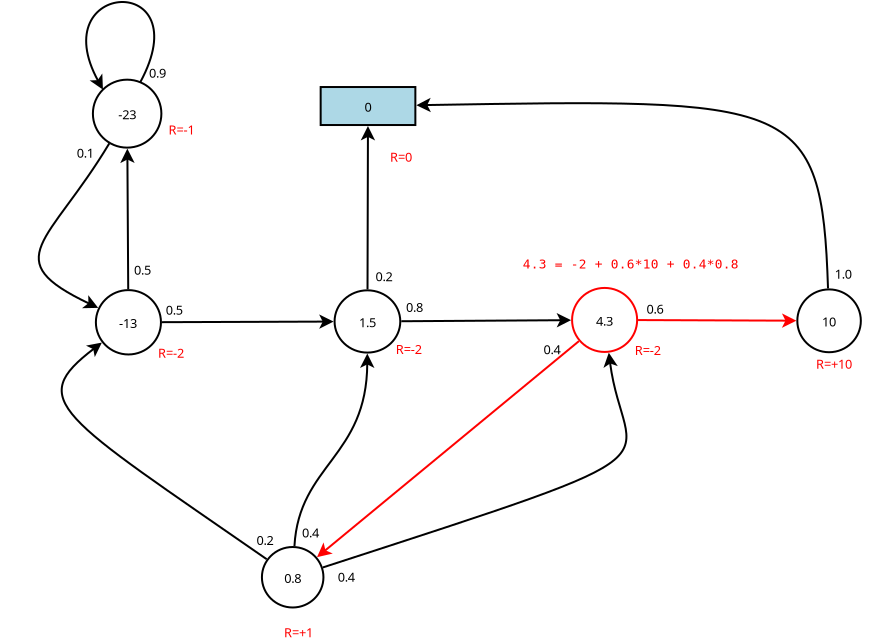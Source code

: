 <?xml version="1.0" encoding="UTF-8"?>
<dia:diagram xmlns:dia="http://www.lysator.liu.se/~alla/dia/">
  <dia:layer name="背景" visible="true" connectable="true" active="true">
    <dia:object type="Flowchart - Ellipse" version="0" id="O0">
      <dia:attribute name="obj_pos">
        <dia:point val="33.027,24.981"/>
      </dia:attribute>
      <dia:attribute name="obj_bb">
        <dia:rectangle val="32.977,24.931;36.332,28.249"/>
      </dia:attribute>
      <dia:attribute name="elem_corner">
        <dia:point val="33.027,24.981"/>
      </dia:attribute>
      <dia:attribute name="elem_width">
        <dia:real val="3.254"/>
      </dia:attribute>
      <dia:attribute name="elem_height">
        <dia:real val="3.218"/>
      </dia:attribute>
      <dia:attribute name="border_width">
        <dia:real val="0.1"/>
      </dia:attribute>
      <dia:attribute name="show_background">
        <dia:boolean val="true"/>
      </dia:attribute>
      <dia:attribute name="padding">
        <dia:real val="0.354"/>
      </dia:attribute>
      <dia:attribute name="text">
        <dia:composite type="text">
          <dia:attribute name="string">
            <dia:string>#-13#</dia:string>
          </dia:attribute>
          <dia:attribute name="font">
            <dia:font family="sans" style="0" name="Helvetica"/>
          </dia:attribute>
          <dia:attribute name="height">
            <dia:real val="0.8"/>
          </dia:attribute>
          <dia:attribute name="pos">
            <dia:point val="34.654,26.932"/>
          </dia:attribute>
          <dia:attribute name="color">
            <dia:color val="#000000ff"/>
          </dia:attribute>
          <dia:attribute name="alignment">
            <dia:enum val="1"/>
          </dia:attribute>
        </dia:composite>
      </dia:attribute>
    </dia:object>
    <dia:object type="Flowchart - Ellipse" version="0" id="O1">
      <dia:attribute name="obj_pos">
        <dia:point val="44.962,24.992"/>
      </dia:attribute>
      <dia:attribute name="obj_bb">
        <dia:rectangle val="44.912,24.942;48.297,28.155"/>
      </dia:attribute>
      <dia:attribute name="elem_corner">
        <dia:point val="44.962,24.992"/>
      </dia:attribute>
      <dia:attribute name="elem_width">
        <dia:real val="3.285"/>
      </dia:attribute>
      <dia:attribute name="elem_height">
        <dia:real val="3.113"/>
      </dia:attribute>
      <dia:attribute name="border_width">
        <dia:real val="0.1"/>
      </dia:attribute>
      <dia:attribute name="show_background">
        <dia:boolean val="true"/>
      </dia:attribute>
      <dia:attribute name="padding">
        <dia:real val="0.354"/>
      </dia:attribute>
      <dia:attribute name="text">
        <dia:composite type="text">
          <dia:attribute name="string">
            <dia:string>#1.5#</dia:string>
          </dia:attribute>
          <dia:attribute name="font">
            <dia:font family="sans" style="0" name="Helvetica"/>
          </dia:attribute>
          <dia:attribute name="height">
            <dia:real val="0.8"/>
          </dia:attribute>
          <dia:attribute name="pos">
            <dia:point val="46.605,26.892"/>
          </dia:attribute>
          <dia:attribute name="color">
            <dia:color val="#000000ff"/>
          </dia:attribute>
          <dia:attribute name="alignment">
            <dia:enum val="1"/>
          </dia:attribute>
        </dia:composite>
      </dia:attribute>
    </dia:object>
    <dia:object type="Flowchart - Ellipse" version="0" id="O2">
      <dia:attribute name="obj_pos">
        <dia:point val="56.837,24.872"/>
      </dia:attribute>
      <dia:attribute name="obj_bb">
        <dia:rectangle val="56.786,24.822;60.139,28.123"/>
      </dia:attribute>
      <dia:attribute name="elem_corner">
        <dia:point val="56.837,24.872"/>
      </dia:attribute>
      <dia:attribute name="elem_width">
        <dia:real val="3.253"/>
      </dia:attribute>
      <dia:attribute name="elem_height">
        <dia:real val="3.201"/>
      </dia:attribute>
      <dia:attribute name="border_width">
        <dia:real val="0.1"/>
      </dia:attribute>
      <dia:attribute name="border_color">
        <dia:color val="#ff0000ff"/>
      </dia:attribute>
      <dia:attribute name="show_background">
        <dia:boolean val="true"/>
      </dia:attribute>
      <dia:attribute name="padding">
        <dia:real val="0.354"/>
      </dia:attribute>
      <dia:attribute name="text">
        <dia:composite type="text">
          <dia:attribute name="string">
            <dia:string>#4.3#</dia:string>
          </dia:attribute>
          <dia:attribute name="font">
            <dia:font family="sans" style="0" name="Helvetica"/>
          </dia:attribute>
          <dia:attribute name="height">
            <dia:real val="0.8"/>
          </dia:attribute>
          <dia:attribute name="pos">
            <dia:point val="58.463,26.815"/>
          </dia:attribute>
          <dia:attribute name="color">
            <dia:color val="#000000ff"/>
          </dia:attribute>
          <dia:attribute name="alignment">
            <dia:enum val="1"/>
          </dia:attribute>
        </dia:composite>
      </dia:attribute>
    </dia:object>
    <dia:object type="Flowchart - Ellipse" version="0" id="O3">
      <dia:attribute name="obj_pos">
        <dia:point val="32.878,14.459"/>
      </dia:attribute>
      <dia:attribute name="obj_bb">
        <dia:rectangle val="32.828,14.409;36.352,17.907"/>
      </dia:attribute>
      <dia:attribute name="elem_corner">
        <dia:point val="32.878,14.459"/>
      </dia:attribute>
      <dia:attribute name="elem_width">
        <dia:real val="3.424"/>
      </dia:attribute>
      <dia:attribute name="elem_height">
        <dia:real val="3.398"/>
      </dia:attribute>
      <dia:attribute name="show_background">
        <dia:boolean val="true"/>
      </dia:attribute>
      <dia:attribute name="padding">
        <dia:real val="0.354"/>
      </dia:attribute>
      <dia:attribute name="text">
        <dia:composite type="text">
          <dia:attribute name="string">
            <dia:string>#-23#</dia:string>
          </dia:attribute>
          <dia:attribute name="font">
            <dia:font family="sans" style="0" name="Helvetica"/>
          </dia:attribute>
          <dia:attribute name="height">
            <dia:real val="0.8"/>
          </dia:attribute>
          <dia:attribute name="pos">
            <dia:point val="34.59,16.501"/>
          </dia:attribute>
          <dia:attribute name="color">
            <dia:color val="#000000ff"/>
          </dia:attribute>
          <dia:attribute name="alignment">
            <dia:enum val="1"/>
          </dia:attribute>
        </dia:composite>
      </dia:attribute>
    </dia:object>
    <dia:object type="Flowchart - Ellipse" version="0" id="O4">
      <dia:attribute name="obj_pos">
        <dia:point val="41.329,37.826"/>
      </dia:attribute>
      <dia:attribute name="obj_bb">
        <dia:rectangle val="41.279,37.776;44.455,40.9"/>
      </dia:attribute>
      <dia:attribute name="elem_corner">
        <dia:point val="41.329,37.826"/>
      </dia:attribute>
      <dia:attribute name="elem_width">
        <dia:real val="3.076"/>
      </dia:attribute>
      <dia:attribute name="elem_height">
        <dia:real val="3.024"/>
      </dia:attribute>
      <dia:attribute name="show_background">
        <dia:boolean val="true"/>
      </dia:attribute>
      <dia:attribute name="padding">
        <dia:real val="0.354"/>
      </dia:attribute>
      <dia:attribute name="text">
        <dia:composite type="text">
          <dia:attribute name="string">
            <dia:string>#0.8#</dia:string>
          </dia:attribute>
          <dia:attribute name="font">
            <dia:font family="sans" style="0" name="Helvetica"/>
          </dia:attribute>
          <dia:attribute name="height">
            <dia:real val="0.8"/>
          </dia:attribute>
          <dia:attribute name="pos">
            <dia:point val="42.867,39.68"/>
          </dia:attribute>
          <dia:attribute name="color">
            <dia:color val="#000000ff"/>
          </dia:attribute>
          <dia:attribute name="alignment">
            <dia:enum val="1"/>
          </dia:attribute>
        </dia:composite>
      </dia:attribute>
    </dia:object>
    <dia:object type="Flowchart - Ellipse" version="0" id="O5">
      <dia:attribute name="obj_pos">
        <dia:point val="68.099,24.946"/>
      </dia:attribute>
      <dia:attribute name="obj_bb">
        <dia:rectangle val="68.049,24.896;71.325,28.137"/>
      </dia:attribute>
      <dia:attribute name="elem_corner">
        <dia:point val="68.099,24.946"/>
      </dia:attribute>
      <dia:attribute name="elem_width">
        <dia:real val="3.176"/>
      </dia:attribute>
      <dia:attribute name="elem_height">
        <dia:real val="3.141"/>
      </dia:attribute>
      <dia:attribute name="show_background">
        <dia:boolean val="true"/>
      </dia:attribute>
      <dia:attribute name="padding">
        <dia:real val="0.354"/>
      </dia:attribute>
      <dia:attribute name="text">
        <dia:composite type="text">
          <dia:attribute name="string">
            <dia:string>#10#</dia:string>
          </dia:attribute>
          <dia:attribute name="font">
            <dia:font family="sans" style="0" name="Helvetica"/>
          </dia:attribute>
          <dia:attribute name="height">
            <dia:real val="0.8"/>
          </dia:attribute>
          <dia:attribute name="pos">
            <dia:point val="69.687,26.859"/>
          </dia:attribute>
          <dia:attribute name="color">
            <dia:color val="#000000ff"/>
          </dia:attribute>
          <dia:attribute name="alignment">
            <dia:enum val="1"/>
          </dia:attribute>
        </dia:composite>
      </dia:attribute>
    </dia:object>
    <dia:object type="Standard - Line" version="0" id="O6">
      <dia:attribute name="obj_pos">
        <dia:point val="36.331,26.584"/>
      </dia:attribute>
      <dia:attribute name="obj_bb">
        <dia:rectangle val="36.28,26.195;44.962,26.919"/>
      </dia:attribute>
      <dia:attribute name="conn_endpoints">
        <dia:point val="36.331,26.584"/>
        <dia:point val="44.912,26.555"/>
      </dia:attribute>
      <dia:attribute name="numcp">
        <dia:int val="1"/>
      </dia:attribute>
      <dia:attribute name="end_arrow">
        <dia:enum val="22"/>
      </dia:attribute>
      <dia:attribute name="end_arrow_length">
        <dia:real val="0.5"/>
      </dia:attribute>
      <dia:attribute name="end_arrow_width">
        <dia:real val="0.5"/>
      </dia:attribute>
      <dia:connections>
        <dia:connection handle="0" to="O0" connection="16"/>
        <dia:connection handle="1" to="O1" connection="16"/>
      </dia:connections>
    </dia:object>
    <dia:object type="Standard - Line" version="0" id="O7">
      <dia:attribute name="obj_pos">
        <dia:point val="48.297,26.538"/>
      </dia:attribute>
      <dia:attribute name="obj_bb">
        <dia:rectangle val="48.247,26.126;56.837,26.849"/>
      </dia:attribute>
      <dia:attribute name="conn_endpoints">
        <dia:point val="48.297,26.538"/>
        <dia:point val="56.786,26.483"/>
      </dia:attribute>
      <dia:attribute name="numcp">
        <dia:int val="1"/>
      </dia:attribute>
      <dia:attribute name="end_arrow">
        <dia:enum val="22"/>
      </dia:attribute>
      <dia:attribute name="end_arrow_length">
        <dia:real val="0.5"/>
      </dia:attribute>
      <dia:attribute name="end_arrow_width">
        <dia:real val="0.5"/>
      </dia:attribute>
      <dia:connections>
        <dia:connection handle="0" to="O1" connection="16"/>
        <dia:connection handle="1" to="O2" connection="16"/>
      </dia:connections>
    </dia:object>
    <dia:object type="Standard - Line" version="0" id="O8">
      <dia:attribute name="obj_pos">
        <dia:point val="60.134,26.479"/>
      </dia:attribute>
      <dia:attribute name="obj_bb">
        <dia:rectangle val="60.084,26.145;68.101,26.869"/>
      </dia:attribute>
      <dia:attribute name="conn_endpoints">
        <dia:point val="60.134,26.479"/>
        <dia:point val="68.051,26.51"/>
      </dia:attribute>
      <dia:attribute name="numcp">
        <dia:int val="1"/>
      </dia:attribute>
      <dia:attribute name="line_color">
        <dia:color val="#ff0000ff"/>
      </dia:attribute>
      <dia:attribute name="end_arrow">
        <dia:enum val="22"/>
      </dia:attribute>
      <dia:attribute name="end_arrow_length">
        <dia:real val="0.5"/>
      </dia:attribute>
      <dia:attribute name="end_arrow_width">
        <dia:real val="0.5"/>
      </dia:attribute>
      <dia:connections>
        <dia:connection handle="0" to="O2" connection="16"/>
        <dia:connection handle="1" to="O5" connection="16"/>
      </dia:connections>
    </dia:object>
    <dia:object type="Standard - BezierLine" version="0" id="O9">
      <dia:attribute name="obj_pos">
        <dia:point val="69.687,26.516"/>
      </dia:attribute>
      <dia:attribute name="obj_bb">
        <dia:rectangle val="48.999,15.59;69.686,24.951"/>
      </dia:attribute>
      <dia:attribute name="bez_points">
        <dia:point val="69.687,26.516"/>
        <dia:point val="69.374,16.931"/>
        <dia:point val="65.571,15.461"/>
        <dia:point val="46.634,15.777"/>
      </dia:attribute>
      <dia:attribute name="corner_types">
        <dia:enum val="0"/>
        <dia:enum val="0"/>
      </dia:attribute>
      <dia:attribute name="end_arrow">
        <dia:enum val="22"/>
      </dia:attribute>
      <dia:attribute name="end_arrow_length">
        <dia:real val="0.5"/>
      </dia:attribute>
      <dia:attribute name="end_arrow_width">
        <dia:real val="0.5"/>
      </dia:attribute>
      <dia:connections>
        <dia:connection handle="0" to="O5" connection="16"/>
        <dia:connection handle="3" to="O16" connection="16"/>
      </dia:connections>
    </dia:object>
    <dia:object type="Standard - BezierLine" version="0" id="O10">
      <dia:attribute name="obj_pos">
        <dia:point val="35.245,14.589"/>
      </dia:attribute>
      <dia:attribute name="obj_bb">
        <dia:rectangle val="32.491,10.525;35.995,14.957"/>
      </dia:attribute>
      <dia:attribute name="bez_points">
        <dia:point val="35.245,14.589"/>
        <dia:point val="38.264,9.021"/>
        <dia:point val="30.364,9.478"/>
        <dia:point val="33.38,14.957"/>
      </dia:attribute>
      <dia:attribute name="corner_types">
        <dia:enum val="0"/>
        <dia:enum val="0"/>
      </dia:attribute>
      <dia:attribute name="end_arrow">
        <dia:enum val="22"/>
      </dia:attribute>
      <dia:attribute name="end_arrow_length">
        <dia:real val="0.5"/>
      </dia:attribute>
      <dia:attribute name="end_arrow_width">
        <dia:real val="0.5"/>
      </dia:attribute>
      <dia:connections>
        <dia:connection handle="0" to="O3" connection="3"/>
        <dia:connection handle="3" to="O3" connection="6"/>
      </dia:connections>
    </dia:object>
    <dia:object type="Standard - BezierLine" version="0" id="O11">
      <dia:attribute name="obj_pos">
        <dia:point val="34.654,26.59"/>
      </dia:attribute>
      <dia:attribute name="obj_bb">
        <dia:rectangle val="31.393,27.534;41.639,38.507"/>
      </dia:attribute>
      <dia:attribute name="bez_points">
        <dia:point val="34.654,26.59"/>
        <dia:point val="30.848,29.498"/>
        <dia:point val="32.404,32.078"/>
        <dia:point val="42.867,39.338"/>
      </dia:attribute>
      <dia:attribute name="corner_types">
        <dia:enum val="0"/>
        <dia:enum val="0"/>
      </dia:attribute>
      <dia:attribute name="start_arrow">
        <dia:enum val="22"/>
      </dia:attribute>
      <dia:attribute name="start_arrow_length">
        <dia:real val="0.5"/>
      </dia:attribute>
      <dia:attribute name="start_arrow_width">
        <dia:real val="0.5"/>
      </dia:attribute>
      <dia:connections>
        <dia:connection handle="0" to="O0" connection="16"/>
        <dia:connection handle="3" to="O4" connection="16"/>
      </dia:connections>
    </dia:object>
    <dia:object type="Standard - BezierLine" version="0" id="O12">
      <dia:attribute name="obj_pos">
        <dia:point val="46.605,26.549"/>
      </dia:attribute>
      <dia:attribute name="obj_bb">
        <dia:rectangle val="42.902,28.102;46.649,37.831"/>
      </dia:attribute>
      <dia:attribute name="bez_points">
        <dia:point val="46.605,26.549"/>
        <dia:point val="46.584,31.736"/>
        <dia:point val="43.098,35.252"/>
        <dia:point val="42.867,39.338"/>
      </dia:attribute>
      <dia:attribute name="corner_types">
        <dia:enum val="0"/>
        <dia:enum val="0"/>
      </dia:attribute>
      <dia:attribute name="start_arrow">
        <dia:enum val="22"/>
      </dia:attribute>
      <dia:attribute name="start_arrow_length">
        <dia:real val="0.5"/>
      </dia:attribute>
      <dia:attribute name="start_arrow_width">
        <dia:real val="0.5"/>
      </dia:attribute>
      <dia:connections>
        <dia:connection handle="0" to="O1" connection="16"/>
        <dia:connection handle="3" to="O4" connection="16"/>
      </dia:connections>
    </dia:object>
    <dia:object type="Standard - BezierLine" version="0" id="O13">
      <dia:attribute name="obj_pos">
        <dia:point val="58.463,26.472"/>
      </dia:attribute>
      <dia:attribute name="obj_bb">
        <dia:rectangle val="44.311,28.053;59.587,38.911"/>
      </dia:attribute>
      <dia:attribute name="bez_points">
        <dia:point val="58.463,26.472"/>
        <dia:point val="59.228,32.455"/>
        <dia:point val="61.907,33.148"/>
        <dia:point val="42.867,39.338"/>
      </dia:attribute>
      <dia:attribute name="corner_types">
        <dia:enum val="0"/>
        <dia:enum val="0"/>
      </dia:attribute>
      <dia:attribute name="start_arrow">
        <dia:enum val="22"/>
      </dia:attribute>
      <dia:attribute name="start_arrow_length">
        <dia:real val="0.5"/>
      </dia:attribute>
      <dia:attribute name="start_arrow_width">
        <dia:real val="0.5"/>
      </dia:attribute>
      <dia:connections>
        <dia:connection handle="0" to="O2" connection="16"/>
        <dia:connection handle="3" to="O4" connection="16"/>
      </dia:connections>
    </dia:object>
    <dia:object type="Standard - BezierLine" version="0" id="O14">
      <dia:attribute name="obj_pos">
        <dia:point val="34.59,16.159"/>
      </dia:attribute>
      <dia:attribute name="obj_bb">
        <dia:rectangle val="30.212,17.593;33.757,25.937"/>
      </dia:attribute>
      <dia:attribute name="bez_points">
        <dia:point val="34.59,16.159"/>
        <dia:point val="31.571,21.192"/>
        <dia:point val="29.556,24.162"/>
        <dia:point val="34.654,26.59"/>
      </dia:attribute>
      <dia:attribute name="corner_types">
        <dia:enum val="0"/>
        <dia:enum val="0"/>
      </dia:attribute>
      <dia:attribute name="end_arrow">
        <dia:enum val="22"/>
      </dia:attribute>
      <dia:attribute name="end_arrow_length">
        <dia:real val="0.5"/>
      </dia:attribute>
      <dia:attribute name="end_arrow_width">
        <dia:real val="0.5"/>
      </dia:attribute>
      <dia:connections>
        <dia:connection handle="0" to="O3" connection="16"/>
        <dia:connection handle="3" to="O0" connection="16"/>
      </dia:connections>
    </dia:object>
    <dia:object type="Standard - Line" version="0" id="O15">
      <dia:attribute name="obj_pos">
        <dia:point val="44.084,38.334"/>
      </dia:attribute>
      <dia:attribute name="obj_bb">
        <dia:rectangle val="44.013,27.461;57.249,38.404"/>
      </dia:attribute>
      <dia:attribute name="conn_endpoints">
        <dia:point val="44.084,38.334"/>
        <dia:point val="57.179,27.532"/>
      </dia:attribute>
      <dia:attribute name="numcp">
        <dia:int val="1"/>
      </dia:attribute>
      <dia:attribute name="line_color">
        <dia:color val="#ff0000ff"/>
      </dia:attribute>
      <dia:attribute name="start_arrow">
        <dia:enum val="22"/>
      </dia:attribute>
      <dia:attribute name="start_arrow_length">
        <dia:real val="0.5"/>
      </dia:attribute>
      <dia:attribute name="start_arrow_width">
        <dia:real val="0.5"/>
      </dia:attribute>
      <dia:connections>
        <dia:connection handle="0" to="O4" connection="16"/>
        <dia:connection handle="1" to="O2" connection="16"/>
      </dia:connections>
    </dia:object>
    <dia:object type="Flowchart - Box" version="0" id="O16">
      <dia:attribute name="obj_pos">
        <dia:point val="44.266,14.827"/>
      </dia:attribute>
      <dia:attribute name="obj_bb">
        <dia:rectangle val="44.216,14.777;49.051,16.777"/>
      </dia:attribute>
      <dia:attribute name="elem_corner">
        <dia:point val="44.266,14.827"/>
      </dia:attribute>
      <dia:attribute name="elem_width">
        <dia:real val="4.735"/>
      </dia:attribute>
      <dia:attribute name="elem_height">
        <dia:real val="1.9"/>
      </dia:attribute>
      <dia:attribute name="border_width">
        <dia:real val="0.1"/>
      </dia:attribute>
      <dia:attribute name="inner_color">
        <dia:color val="#add8e6ff"/>
      </dia:attribute>
      <dia:attribute name="show_background">
        <dia:boolean val="true"/>
      </dia:attribute>
      <dia:attribute name="padding">
        <dia:real val="0.5"/>
      </dia:attribute>
      <dia:attribute name="text">
        <dia:composite type="text">
          <dia:attribute name="string">
            <dia:string>#0#</dia:string>
          </dia:attribute>
          <dia:attribute name="font">
            <dia:font family="sans" style="0" name="Helvetica"/>
          </dia:attribute>
          <dia:attribute name="height">
            <dia:real val="0.8"/>
          </dia:attribute>
          <dia:attribute name="pos">
            <dia:point val="46.634,16.119"/>
          </dia:attribute>
          <dia:attribute name="color">
            <dia:color val="#000000ff"/>
          </dia:attribute>
          <dia:attribute name="alignment">
            <dia:enum val="1"/>
          </dia:attribute>
        </dia:composite>
      </dia:attribute>
    </dia:object>
    <dia:object type="Standard - Text" version="1" id="O17">
      <dia:attribute name="obj_pos">
        <dia:point val="36.521,26.213"/>
      </dia:attribute>
      <dia:attribute name="obj_bb">
        <dia:rectangle val="36.521,25.47;37.408,26.418"/>
      </dia:attribute>
      <dia:attribute name="text">
        <dia:composite type="text">
          <dia:attribute name="string">
            <dia:string>#0.5#</dia:string>
          </dia:attribute>
          <dia:attribute name="font">
            <dia:font family="sans" style="0" name="Helvetica"/>
          </dia:attribute>
          <dia:attribute name="height">
            <dia:real val="0.8"/>
          </dia:attribute>
          <dia:attribute name="pos">
            <dia:point val="36.521,26.213"/>
          </dia:attribute>
          <dia:attribute name="color">
            <dia:color val="#000000ff"/>
          </dia:attribute>
          <dia:attribute name="alignment">
            <dia:enum val="0"/>
          </dia:attribute>
        </dia:composite>
      </dia:attribute>
      <dia:attribute name="valign">
        <dia:enum val="3"/>
      </dia:attribute>
    </dia:object>
    <dia:object type="Standard - Text" version="1" id="O18">
      <dia:attribute name="obj_pos">
        <dia:point val="34.937,24.215"/>
      </dia:attribute>
      <dia:attribute name="obj_bb">
        <dia:rectangle val="34.937,23.473;35.824,24.42"/>
      </dia:attribute>
      <dia:attribute name="text">
        <dia:composite type="text">
          <dia:attribute name="string">
            <dia:string>#0.5#</dia:string>
          </dia:attribute>
          <dia:attribute name="font">
            <dia:font family="sans" style="0" name="Helvetica"/>
          </dia:attribute>
          <dia:attribute name="height">
            <dia:real val="0.8"/>
          </dia:attribute>
          <dia:attribute name="pos">
            <dia:point val="34.937,24.215"/>
          </dia:attribute>
          <dia:attribute name="color">
            <dia:color val="#000000ff"/>
          </dia:attribute>
          <dia:attribute name="alignment">
            <dia:enum val="0"/>
          </dia:attribute>
        </dia:composite>
      </dia:attribute>
      <dia:attribute name="valign">
        <dia:enum val="3"/>
      </dia:attribute>
    </dia:object>
    <dia:object type="Standard - Line" version="0" id="O19">
      <dia:attribute name="obj_pos">
        <dia:point val="34.644,24.931"/>
      </dia:attribute>
      <dia:attribute name="obj_bb">
        <dia:rectangle val="34.244,17.857;34.967,24.982"/>
      </dia:attribute>
      <dia:attribute name="conn_endpoints">
        <dia:point val="34.644,24.931"/>
        <dia:point val="34.601,17.907"/>
      </dia:attribute>
      <dia:attribute name="numcp">
        <dia:int val="1"/>
      </dia:attribute>
      <dia:attribute name="end_arrow">
        <dia:enum val="22"/>
      </dia:attribute>
      <dia:attribute name="end_arrow_length">
        <dia:real val="0.5"/>
      </dia:attribute>
      <dia:attribute name="end_arrow_width">
        <dia:real val="0.5"/>
      </dia:attribute>
      <dia:connections>
        <dia:connection handle="0" to="O0" connection="16"/>
        <dia:connection handle="1" to="O3" connection="16"/>
      </dia:connections>
    </dia:object>
    <dia:object type="Standard - Line" version="0" id="O20">
      <dia:attribute name="obj_pos">
        <dia:point val="46.609,24.943"/>
      </dia:attribute>
      <dia:attribute name="obj_bb">
        <dia:rectangle val="46.267,16.727;46.991,24.994"/>
      </dia:attribute>
      <dia:attribute name="conn_endpoints">
        <dia:point val="46.609,24.943"/>
        <dia:point val="46.631,16.777"/>
      </dia:attribute>
      <dia:attribute name="numcp">
        <dia:int val="1"/>
      </dia:attribute>
      <dia:attribute name="end_arrow">
        <dia:enum val="22"/>
      </dia:attribute>
      <dia:attribute name="end_arrow_length">
        <dia:real val="0.5"/>
      </dia:attribute>
      <dia:attribute name="end_arrow_width">
        <dia:real val="0.5"/>
      </dia:attribute>
      <dia:connections>
        <dia:connection handle="0" to="O1" connection="16"/>
        <dia:connection handle="1" to="O16" connection="16"/>
      </dia:connections>
    </dia:object>
    <dia:object type="Standard - Text" version="1" id="O21">
      <dia:attribute name="obj_pos">
        <dia:point val="32.066,18.364"/>
      </dia:attribute>
      <dia:attribute name="obj_bb">
        <dia:rectangle val="32.066,17.621;32.953,18.569"/>
      </dia:attribute>
      <dia:attribute name="text">
        <dia:composite type="text">
          <dia:attribute name="string">
            <dia:string>#0.1#</dia:string>
          </dia:attribute>
          <dia:attribute name="font">
            <dia:font family="sans" style="0" name="Helvetica"/>
          </dia:attribute>
          <dia:attribute name="height">
            <dia:real val="0.8"/>
          </dia:attribute>
          <dia:attribute name="pos">
            <dia:point val="32.066,18.364"/>
          </dia:attribute>
          <dia:attribute name="color">
            <dia:color val="#000000ff"/>
          </dia:attribute>
          <dia:attribute name="alignment">
            <dia:enum val="0"/>
          </dia:attribute>
        </dia:composite>
      </dia:attribute>
      <dia:attribute name="valign">
        <dia:enum val="3"/>
      </dia:attribute>
    </dia:object>
    <dia:object type="Standard - Text" version="1" id="O22">
      <dia:attribute name="obj_pos">
        <dia:point val="35.686,14.369"/>
      </dia:attribute>
      <dia:attribute name="obj_bb">
        <dia:rectangle val="35.686,13.626;36.574,14.574"/>
      </dia:attribute>
      <dia:attribute name="text">
        <dia:composite type="text">
          <dia:attribute name="string">
            <dia:string>#0.9#</dia:string>
          </dia:attribute>
          <dia:attribute name="font">
            <dia:font family="sans" style="0" name="Helvetica"/>
          </dia:attribute>
          <dia:attribute name="height">
            <dia:real val="0.8"/>
          </dia:attribute>
          <dia:attribute name="pos">
            <dia:point val="35.686,14.369"/>
          </dia:attribute>
          <dia:attribute name="color">
            <dia:color val="#000000ff"/>
          </dia:attribute>
          <dia:attribute name="alignment">
            <dia:enum val="0"/>
          </dia:attribute>
        </dia:composite>
      </dia:attribute>
      <dia:attribute name="valign">
        <dia:enum val="3"/>
      </dia:attribute>
    </dia:object>
    <dia:object type="Standard - Text" version="1" id="O23">
      <dia:attribute name="obj_pos">
        <dia:point val="47.007,24.533"/>
      </dia:attribute>
      <dia:attribute name="obj_bb">
        <dia:rectangle val="47.007,23.791;47.895,24.738"/>
      </dia:attribute>
      <dia:attribute name="text">
        <dia:composite type="text">
          <dia:attribute name="string">
            <dia:string>#0.2#</dia:string>
          </dia:attribute>
          <dia:attribute name="font">
            <dia:font family="sans" style="0" name="Helvetica"/>
          </dia:attribute>
          <dia:attribute name="height">
            <dia:real val="0.8"/>
          </dia:attribute>
          <dia:attribute name="pos">
            <dia:point val="47.007,24.533"/>
          </dia:attribute>
          <dia:attribute name="color">
            <dia:color val="#000000ff"/>
          </dia:attribute>
          <dia:attribute name="alignment">
            <dia:enum val="0"/>
          </dia:attribute>
        </dia:composite>
      </dia:attribute>
      <dia:attribute name="valign">
        <dia:enum val="3"/>
      </dia:attribute>
    </dia:object>
    <dia:object type="Standard - Text" version="1" id="O24">
      <dia:attribute name="obj_pos">
        <dia:point val="48.534,26.071"/>
      </dia:attribute>
      <dia:attribute name="obj_bb">
        <dia:rectangle val="48.534,25.329;49.422,26.276"/>
      </dia:attribute>
      <dia:attribute name="text">
        <dia:composite type="text">
          <dia:attribute name="string">
            <dia:string>#0.8#</dia:string>
          </dia:attribute>
          <dia:attribute name="font">
            <dia:font family="sans" style="0" name="Helvetica"/>
          </dia:attribute>
          <dia:attribute name="height">
            <dia:real val="0.8"/>
          </dia:attribute>
          <dia:attribute name="pos">
            <dia:point val="48.534,26.071"/>
          </dia:attribute>
          <dia:attribute name="color">
            <dia:color val="#000000ff"/>
          </dia:attribute>
          <dia:attribute name="alignment">
            <dia:enum val="0"/>
          </dia:attribute>
        </dia:composite>
      </dia:attribute>
      <dia:attribute name="valign">
        <dia:enum val="3"/>
      </dia:attribute>
    </dia:object>
    <dia:object type="Standard - Text" version="1" id="O25">
      <dia:attribute name="obj_pos">
        <dia:point val="60.562,26.16"/>
      </dia:attribute>
      <dia:attribute name="obj_bb">
        <dia:rectangle val="60.562,25.417;61.45,26.365"/>
      </dia:attribute>
      <dia:attribute name="text">
        <dia:composite type="text">
          <dia:attribute name="string">
            <dia:string>#0.6#</dia:string>
          </dia:attribute>
          <dia:attribute name="font">
            <dia:font family="sans" style="0" name="Helvetica"/>
          </dia:attribute>
          <dia:attribute name="height">
            <dia:real val="0.8"/>
          </dia:attribute>
          <dia:attribute name="pos">
            <dia:point val="60.562,26.16"/>
          </dia:attribute>
          <dia:attribute name="color">
            <dia:color val="#000000ff"/>
          </dia:attribute>
          <dia:attribute name="alignment">
            <dia:enum val="0"/>
          </dia:attribute>
        </dia:composite>
      </dia:attribute>
      <dia:attribute name="valign">
        <dia:enum val="3"/>
      </dia:attribute>
    </dia:object>
    <dia:object type="Standard - Text" version="1" id="O26">
      <dia:attribute name="obj_pos">
        <dia:point val="55.407,28.193"/>
      </dia:attribute>
      <dia:attribute name="obj_bb">
        <dia:rectangle val="55.407,27.45;56.295,28.398"/>
      </dia:attribute>
      <dia:attribute name="text">
        <dia:composite type="text">
          <dia:attribute name="string">
            <dia:string>#0.4#</dia:string>
          </dia:attribute>
          <dia:attribute name="font">
            <dia:font family="sans" style="0" name="Helvetica"/>
          </dia:attribute>
          <dia:attribute name="height">
            <dia:real val="0.8"/>
          </dia:attribute>
          <dia:attribute name="pos">
            <dia:point val="55.407,28.193"/>
          </dia:attribute>
          <dia:attribute name="color">
            <dia:color val="#000000ff"/>
          </dia:attribute>
          <dia:attribute name="alignment">
            <dia:enum val="0"/>
          </dia:attribute>
        </dia:composite>
      </dia:attribute>
      <dia:attribute name="valign">
        <dia:enum val="3"/>
      </dia:attribute>
    </dia:object>
    <dia:object type="Standard - Text" version="1" id="O27">
      <dia:attribute name="obj_pos">
        <dia:point val="41.06,37.721"/>
      </dia:attribute>
      <dia:attribute name="obj_bb">
        <dia:rectangle val="41.06,36.978;41.948,37.926"/>
      </dia:attribute>
      <dia:attribute name="text">
        <dia:composite type="text">
          <dia:attribute name="string">
            <dia:string>#0.2#</dia:string>
          </dia:attribute>
          <dia:attribute name="font">
            <dia:font family="sans" style="0" name="Helvetica"/>
          </dia:attribute>
          <dia:attribute name="height">
            <dia:real val="0.8"/>
          </dia:attribute>
          <dia:attribute name="pos">
            <dia:point val="41.06,37.721"/>
          </dia:attribute>
          <dia:attribute name="color">
            <dia:color val="#000000ff"/>
          </dia:attribute>
          <dia:attribute name="alignment">
            <dia:enum val="0"/>
          </dia:attribute>
        </dia:composite>
      </dia:attribute>
      <dia:attribute name="valign">
        <dia:enum val="3"/>
      </dia:attribute>
    </dia:object>
    <dia:object type="Standard - Text" version="1" id="O28">
      <dia:attribute name="obj_pos">
        <dia:point val="43.33,37.35"/>
      </dia:attribute>
      <dia:attribute name="obj_bb">
        <dia:rectangle val="43.33,36.607;44.218,37.555"/>
      </dia:attribute>
      <dia:attribute name="text">
        <dia:composite type="text">
          <dia:attribute name="string">
            <dia:string>#0.4#</dia:string>
          </dia:attribute>
          <dia:attribute name="font">
            <dia:font family="sans" style="0" name="Helvetica"/>
          </dia:attribute>
          <dia:attribute name="height">
            <dia:real val="0.8"/>
          </dia:attribute>
          <dia:attribute name="pos">
            <dia:point val="43.33,37.35"/>
          </dia:attribute>
          <dia:attribute name="color">
            <dia:color val="#000000ff"/>
          </dia:attribute>
          <dia:attribute name="alignment">
            <dia:enum val="0"/>
          </dia:attribute>
        </dia:composite>
      </dia:attribute>
      <dia:attribute name="valign">
        <dia:enum val="3"/>
      </dia:attribute>
    </dia:object>
    <dia:object type="Standard - Text" version="1" id="O29">
      <dia:attribute name="obj_pos">
        <dia:point val="45.119,39.559"/>
      </dia:attribute>
      <dia:attribute name="obj_bb">
        <dia:rectangle val="45.119,38.817;46.007,39.764"/>
      </dia:attribute>
      <dia:attribute name="text">
        <dia:composite type="text">
          <dia:attribute name="string">
            <dia:string>#0.4#</dia:string>
          </dia:attribute>
          <dia:attribute name="font">
            <dia:font family="sans" style="0" name="Helvetica"/>
          </dia:attribute>
          <dia:attribute name="height">
            <dia:real val="0.8"/>
          </dia:attribute>
          <dia:attribute name="pos">
            <dia:point val="45.119,39.559"/>
          </dia:attribute>
          <dia:attribute name="color">
            <dia:color val="#000000ff"/>
          </dia:attribute>
          <dia:attribute name="alignment">
            <dia:enum val="0"/>
          </dia:attribute>
        </dia:composite>
      </dia:attribute>
      <dia:attribute name="valign">
        <dia:enum val="3"/>
      </dia:attribute>
    </dia:object>
    <dia:object type="Standard - Text" version="1" id="O30">
      <dia:attribute name="obj_pos">
        <dia:point val="69.967,24.41"/>
      </dia:attribute>
      <dia:attribute name="obj_bb">
        <dia:rectangle val="69.967,23.667;70.854,24.614"/>
      </dia:attribute>
      <dia:attribute name="text">
        <dia:composite type="text">
          <dia:attribute name="string">
            <dia:string>#1.0#</dia:string>
          </dia:attribute>
          <dia:attribute name="font">
            <dia:font family="sans" style="0" name="Helvetica"/>
          </dia:attribute>
          <dia:attribute name="height">
            <dia:real val="0.8"/>
          </dia:attribute>
          <dia:attribute name="pos">
            <dia:point val="69.967,24.41"/>
          </dia:attribute>
          <dia:attribute name="color">
            <dia:color val="#000000ff"/>
          </dia:attribute>
          <dia:attribute name="alignment">
            <dia:enum val="0"/>
          </dia:attribute>
        </dia:composite>
      </dia:attribute>
      <dia:attribute name="valign">
        <dia:enum val="3"/>
      </dia:attribute>
    </dia:object>
    <dia:object type="Standard - Text" version="1" id="O31">
      <dia:attribute name="obj_pos">
        <dia:point val="36.132,28.369"/>
      </dia:attribute>
      <dia:attribute name="obj_bb">
        <dia:rectangle val="36.132,27.627;37.472,28.574"/>
      </dia:attribute>
      <dia:attribute name="text">
        <dia:composite type="text">
          <dia:attribute name="string">
            <dia:string>#R=-2#</dia:string>
          </dia:attribute>
          <dia:attribute name="font">
            <dia:font family="sans" style="0" name="Helvetica"/>
          </dia:attribute>
          <dia:attribute name="height">
            <dia:real val="0.8"/>
          </dia:attribute>
          <dia:attribute name="pos">
            <dia:point val="36.132,28.369"/>
          </dia:attribute>
          <dia:attribute name="color">
            <dia:color val="#ff0000ff"/>
          </dia:attribute>
          <dia:attribute name="alignment">
            <dia:enum val="0"/>
          </dia:attribute>
        </dia:composite>
      </dia:attribute>
      <dia:attribute name="valign">
        <dia:enum val="3"/>
      </dia:attribute>
    </dia:object>
    <dia:object type="Standard - Text" version="1" id="O32">
      <dia:attribute name="obj_pos">
        <dia:point val="48.018,28.175"/>
      </dia:attribute>
      <dia:attribute name="obj_bb">
        <dia:rectangle val="48.018,27.432;49.358,28.38"/>
      </dia:attribute>
      <dia:attribute name="text">
        <dia:composite type="text">
          <dia:attribute name="string">
            <dia:string>#R=-2#</dia:string>
          </dia:attribute>
          <dia:attribute name="font">
            <dia:font family="sans" style="0" name="Helvetica"/>
          </dia:attribute>
          <dia:attribute name="height">
            <dia:real val="0.8"/>
          </dia:attribute>
          <dia:attribute name="pos">
            <dia:point val="48.018,28.175"/>
          </dia:attribute>
          <dia:attribute name="color">
            <dia:color val="#ff0000ff"/>
          </dia:attribute>
          <dia:attribute name="alignment">
            <dia:enum val="0"/>
          </dia:attribute>
        </dia:composite>
      </dia:attribute>
      <dia:attribute name="valign">
        <dia:enum val="3"/>
      </dia:attribute>
    </dia:object>
    <dia:object type="Standard - Text" version="1" id="O33">
      <dia:attribute name="obj_pos">
        <dia:point val="59.975,28.228"/>
      </dia:attribute>
      <dia:attribute name="obj_bb">
        <dia:rectangle val="59.975,27.485;61.315,28.433"/>
      </dia:attribute>
      <dia:attribute name="text">
        <dia:composite type="text">
          <dia:attribute name="string">
            <dia:string>#R=-2#</dia:string>
          </dia:attribute>
          <dia:attribute name="font">
            <dia:font family="sans" style="0" name="Helvetica"/>
          </dia:attribute>
          <dia:attribute name="height">
            <dia:real val="0.8"/>
          </dia:attribute>
          <dia:attribute name="pos">
            <dia:point val="59.975,28.228"/>
          </dia:attribute>
          <dia:attribute name="color">
            <dia:color val="#ff0000ff"/>
          </dia:attribute>
          <dia:attribute name="alignment">
            <dia:enum val="0"/>
          </dia:attribute>
        </dia:composite>
      </dia:attribute>
      <dia:attribute name="valign">
        <dia:enum val="3"/>
      </dia:attribute>
    </dia:object>
    <dia:object type="Standard - Text" version="1" id="O34">
      <dia:attribute name="obj_pos">
        <dia:point val="69.033,28.917"/>
      </dia:attribute>
      <dia:attribute name="obj_bb">
        <dia:rectangle val="69.033,28.175;70.861,29.122"/>
      </dia:attribute>
      <dia:attribute name="text">
        <dia:composite type="text">
          <dia:attribute name="string">
            <dia:string>#R=+10#</dia:string>
          </dia:attribute>
          <dia:attribute name="font">
            <dia:font family="sans" style="0" name="Helvetica"/>
          </dia:attribute>
          <dia:attribute name="height">
            <dia:real val="0.8"/>
          </dia:attribute>
          <dia:attribute name="pos">
            <dia:point val="69.033,28.917"/>
          </dia:attribute>
          <dia:attribute name="color">
            <dia:color val="#ff0000ff"/>
          </dia:attribute>
          <dia:attribute name="alignment">
            <dia:enum val="0"/>
          </dia:attribute>
        </dia:composite>
      </dia:attribute>
      <dia:attribute name="valign">
        <dia:enum val="3"/>
      </dia:attribute>
    </dia:object>
    <dia:object type="Standard - Text" version="1" id="O35">
      <dia:attribute name="obj_pos">
        <dia:point val="36.655,17.197"/>
      </dia:attribute>
      <dia:attribute name="obj_bb">
        <dia:rectangle val="36.655,16.455;37.995,17.402"/>
      </dia:attribute>
      <dia:attribute name="text">
        <dia:composite type="text">
          <dia:attribute name="string">
            <dia:string>#R=-1#</dia:string>
          </dia:attribute>
          <dia:attribute name="font">
            <dia:font family="sans" style="0" name="Helvetica"/>
          </dia:attribute>
          <dia:attribute name="height">
            <dia:real val="0.8"/>
          </dia:attribute>
          <dia:attribute name="pos">
            <dia:point val="36.655,17.197"/>
          </dia:attribute>
          <dia:attribute name="color">
            <dia:color val="#ff0000ff"/>
          </dia:attribute>
          <dia:attribute name="alignment">
            <dia:enum val="0"/>
          </dia:attribute>
        </dia:composite>
      </dia:attribute>
      <dia:attribute name="valign">
        <dia:enum val="3"/>
      </dia:attribute>
    </dia:object>
    <dia:object type="Standard - Text" version="1" id="O36">
      <dia:attribute name="obj_pos">
        <dia:point val="47.728,18.558"/>
      </dia:attribute>
      <dia:attribute name="obj_bb">
        <dia:rectangle val="47.728,17.816;48.846,18.763"/>
      </dia:attribute>
      <dia:attribute name="text">
        <dia:composite type="text">
          <dia:attribute name="string">
            <dia:string>#R=0#</dia:string>
          </dia:attribute>
          <dia:attribute name="font">
            <dia:font family="sans" style="0" name="Helvetica"/>
          </dia:attribute>
          <dia:attribute name="height">
            <dia:real val="0.8"/>
          </dia:attribute>
          <dia:attribute name="pos">
            <dia:point val="47.728,18.558"/>
          </dia:attribute>
          <dia:attribute name="color">
            <dia:color val="#ff0000ff"/>
          </dia:attribute>
          <dia:attribute name="alignment">
            <dia:enum val="0"/>
          </dia:attribute>
        </dia:composite>
      </dia:attribute>
      <dia:attribute name="valign">
        <dia:enum val="3"/>
      </dia:attribute>
    </dia:object>
    <dia:object type="Standard - Text" version="1" id="O37">
      <dia:attribute name="obj_pos">
        <dia:point val="42.432,42.335"/>
      </dia:attribute>
      <dia:attribute name="obj_bb">
        <dia:rectangle val="42.432,41.592;43.904,42.54"/>
      </dia:attribute>
      <dia:attribute name="text">
        <dia:composite type="text">
          <dia:attribute name="string">
            <dia:string>#R=+1#</dia:string>
          </dia:attribute>
          <dia:attribute name="font">
            <dia:font family="sans" style="0" name="Helvetica"/>
          </dia:attribute>
          <dia:attribute name="height">
            <dia:real val="0.8"/>
          </dia:attribute>
          <dia:attribute name="pos">
            <dia:point val="42.432,42.335"/>
          </dia:attribute>
          <dia:attribute name="color">
            <dia:color val="#ff0000ff"/>
          </dia:attribute>
          <dia:attribute name="alignment">
            <dia:enum val="0"/>
          </dia:attribute>
        </dia:composite>
      </dia:attribute>
      <dia:attribute name="valign">
        <dia:enum val="3"/>
      </dia:attribute>
    </dia:object>
    <dia:object type="Standard - Text" version="1" id="O38">
      <dia:attribute name="obj_pos">
        <dia:point val="28.283,26.637"/>
      </dia:attribute>
      <dia:attribute name="obj_bb">
        <dia:rectangle val="28.283,25.894;28.425,26.842"/>
      </dia:attribute>
      <dia:attribute name="text">
        <dia:composite type="text">
          <dia:attribute name="string">
            <dia:string># #</dia:string>
          </dia:attribute>
          <dia:attribute name="font">
            <dia:font family="sans" style="0" name="Helvetica"/>
          </dia:attribute>
          <dia:attribute name="height">
            <dia:real val="0.8"/>
          </dia:attribute>
          <dia:attribute name="pos">
            <dia:point val="28.283,26.637"/>
          </dia:attribute>
          <dia:attribute name="color">
            <dia:color val="#000000ff"/>
          </dia:attribute>
          <dia:attribute name="alignment">
            <dia:enum val="0"/>
          </dia:attribute>
        </dia:composite>
      </dia:attribute>
      <dia:attribute name="valign">
        <dia:enum val="3"/>
      </dia:attribute>
    </dia:object>
    <dia:object type="Standard - Text" version="1" id="O39">
      <dia:attribute name="obj_pos">
        <dia:point val="71.911,19.99"/>
      </dia:attribute>
      <dia:attribute name="obj_bb">
        <dia:rectangle val="71.911,19.248;72.054,20.195"/>
      </dia:attribute>
      <dia:attribute name="text">
        <dia:composite type="text">
          <dia:attribute name="string">
            <dia:string># #</dia:string>
          </dia:attribute>
          <dia:attribute name="font">
            <dia:font family="sans" style="0" name="Helvetica"/>
          </dia:attribute>
          <dia:attribute name="height">
            <dia:real val="0.8"/>
          </dia:attribute>
          <dia:attribute name="pos">
            <dia:point val="71.911,19.99"/>
          </dia:attribute>
          <dia:attribute name="color">
            <dia:color val="#000000ff"/>
          </dia:attribute>
          <dia:attribute name="alignment">
            <dia:enum val="0"/>
          </dia:attribute>
        </dia:composite>
      </dia:attribute>
      <dia:attribute name="valign">
        <dia:enum val="3"/>
      </dia:attribute>
    </dia:object>
    <dia:object type="Standard - Text" version="1" id="O40">
      <dia:attribute name="obj_pos">
        <dia:point val="54.375,23.906"/>
      </dia:attribute>
      <dia:attribute name="obj_bb">
        <dia:rectangle val="54.375,23.311;64.77,24.058"/>
      </dia:attribute>
      <dia:attribute name="text">
        <dia:composite type="text">
          <dia:attribute name="string">
            <dia:string>#4.3 = -2 + 0.6*10 + 0.4*0.8#</dia:string>
          </dia:attribute>
          <dia:attribute name="font">
            <dia:font family="monospace" style="0" name="Courier"/>
          </dia:attribute>
          <dia:attribute name="height">
            <dia:real val="0.8"/>
          </dia:attribute>
          <dia:attribute name="pos">
            <dia:point val="54.375,23.906"/>
          </dia:attribute>
          <dia:attribute name="color">
            <dia:color val="#ff0000ff"/>
          </dia:attribute>
          <dia:attribute name="alignment">
            <dia:enum val="0"/>
          </dia:attribute>
        </dia:composite>
      </dia:attribute>
      <dia:attribute name="valign">
        <dia:enum val="3"/>
      </dia:attribute>
    </dia:object>
  </dia:layer>
</dia:diagram>
